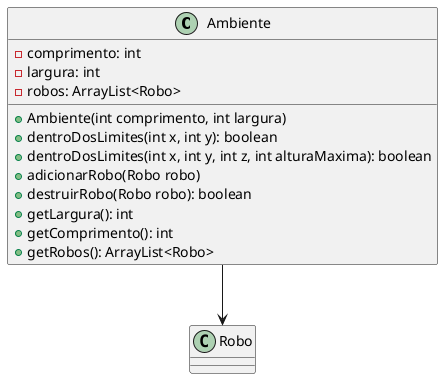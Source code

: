 @startuml
class Ambiente {
    -comprimento: int
    -largura: int
    -robos: ArrayList<Robo>
    +Ambiente(int comprimento, int largura)
    +dentroDosLimites(int x, int y): boolean
    +dentroDosLimites(int x, int y, int z, int alturaMaxima): boolean
    +adicionarRobo(Robo robo)
    +destruirRobo(Robo robo): boolean
    +getLargura(): int
    +getComprimento(): int
    +getRobos(): ArrayList<Robo>
}

Ambiente --> Robo
@enduml
